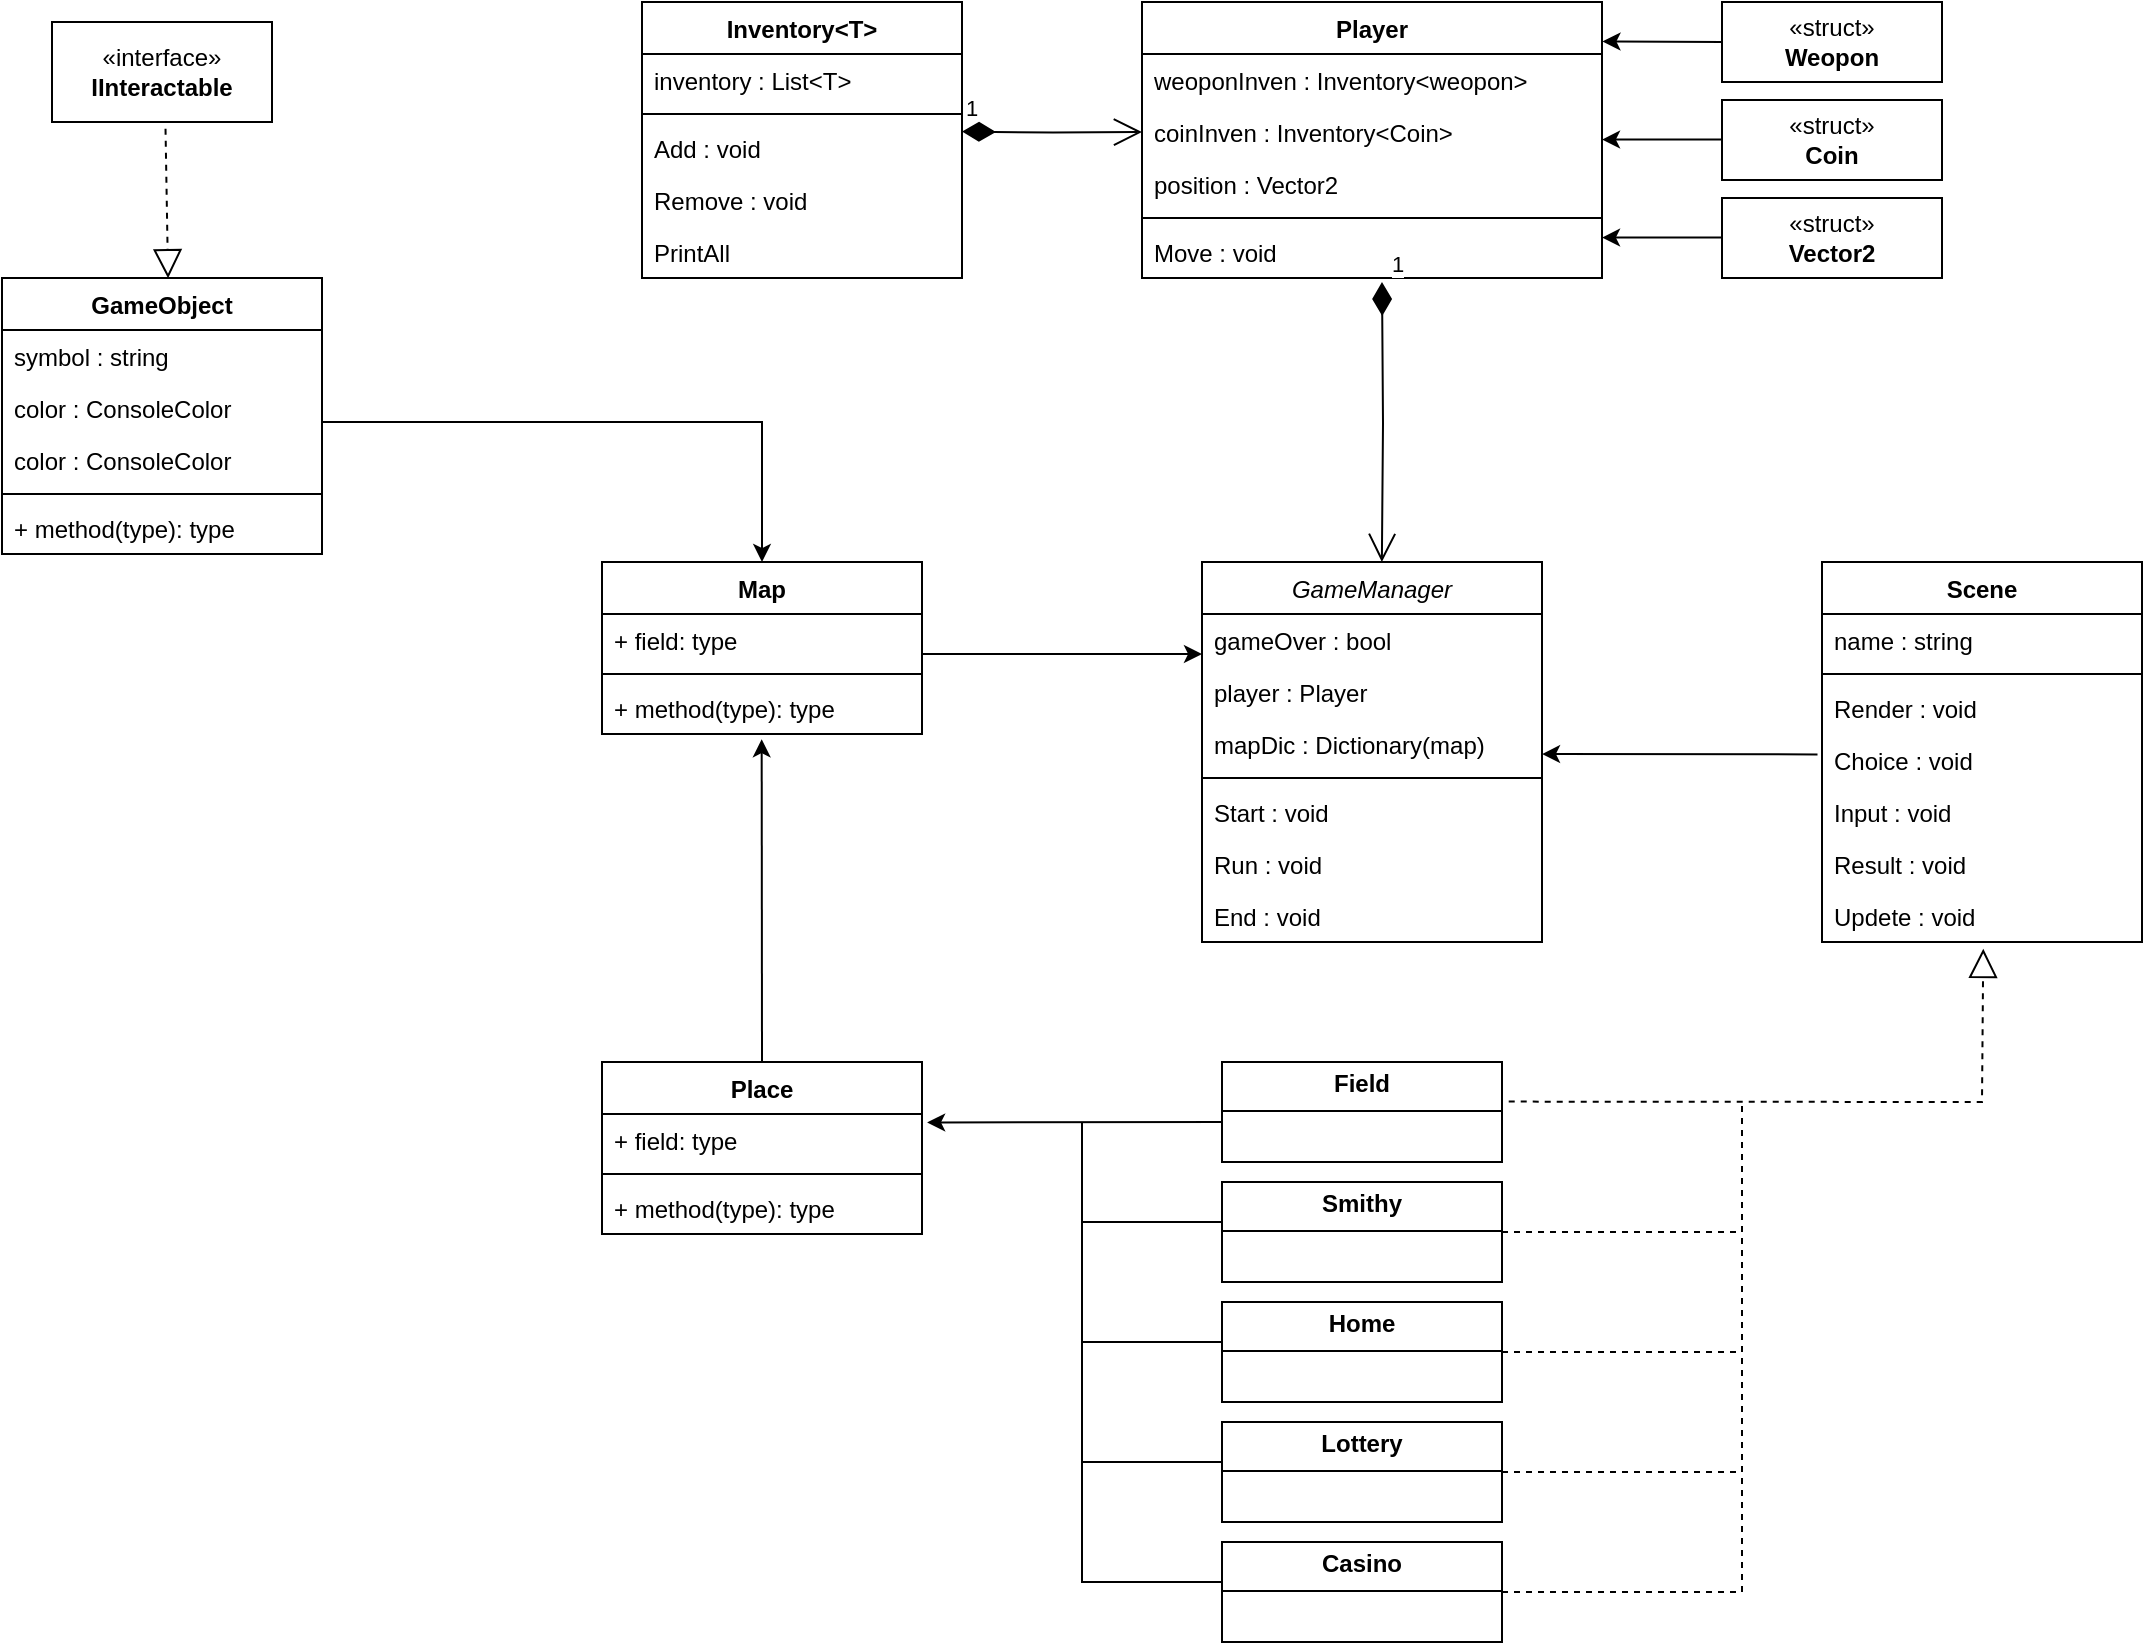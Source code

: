 <mxfile version="26.2.8">
  <diagram id="C5RBs43oDa-KdzZeNtuy" name="Page-1">
    <mxGraphModel dx="1339" dy="729" grid="1" gridSize="10" guides="1" tooltips="1" connect="1" arrows="1" fold="1" page="1" pageScale="1" pageWidth="827" pageHeight="1169" math="0" shadow="0">
      <root>
        <mxCell id="WIyWlLk6GJQsqaUBKTNV-0" />
        <mxCell id="WIyWlLk6GJQsqaUBKTNV-1" parent="WIyWlLk6GJQsqaUBKTNV-0" />
        <mxCell id="zkfFHV4jXpPFQw0GAbJ--0" value="GameManager" style="swimlane;fontStyle=2;align=center;verticalAlign=top;childLayout=stackLayout;horizontal=1;startSize=26;horizontalStack=0;resizeParent=1;resizeLast=0;collapsible=1;marginBottom=0;rounded=0;shadow=0;strokeWidth=1;" parent="WIyWlLk6GJQsqaUBKTNV-1" vertex="1">
          <mxGeometry x="790" y="320" width="170" height="190" as="geometry">
            <mxRectangle x="220" y="120" width="160" height="26" as="alternateBounds" />
          </mxGeometry>
        </mxCell>
        <mxCell id="zkfFHV4jXpPFQw0GAbJ--1" value="gameOver : bool" style="text;align=left;verticalAlign=top;spacingLeft=4;spacingRight=4;overflow=hidden;rotatable=0;points=[[0,0.5],[1,0.5]];portConstraint=eastwest;" parent="zkfFHV4jXpPFQw0GAbJ--0" vertex="1">
          <mxGeometry y="26" width="170" height="26" as="geometry" />
        </mxCell>
        <mxCell id="zkfFHV4jXpPFQw0GAbJ--2" value="player : Player" style="text;align=left;verticalAlign=top;spacingLeft=4;spacingRight=4;overflow=hidden;rotatable=0;points=[[0,0.5],[1,0.5]];portConstraint=eastwest;rounded=0;shadow=0;html=0;" parent="zkfFHV4jXpPFQw0GAbJ--0" vertex="1">
          <mxGeometry y="52" width="170" height="26" as="geometry" />
        </mxCell>
        <mxCell id="zkfFHV4jXpPFQw0GAbJ--3" value="mapDic : Dictionary(map)" style="text;align=left;verticalAlign=top;spacingLeft=4;spacingRight=4;overflow=hidden;rotatable=0;points=[[0,0.5],[1,0.5]];portConstraint=eastwest;rounded=0;shadow=0;html=0;" parent="zkfFHV4jXpPFQw0GAbJ--0" vertex="1">
          <mxGeometry y="78" width="170" height="26" as="geometry" />
        </mxCell>
        <mxCell id="b-PeIB8QpcGDcAk6TS9Y-22" value="" style="endArrow=classic;html=1;rounded=0;entryX=0.509;entryY=1.115;entryDx=0;entryDy=0;entryPerimeter=0;exitX=-0.014;exitY=0.392;exitDx=0;exitDy=0;exitPerimeter=0;" edge="1" parent="zkfFHV4jXpPFQw0GAbJ--0" source="b-PeIB8QpcGDcAk6TS9Y-25">
          <mxGeometry width="50" height="50" relative="1" as="geometry">
            <mxPoint x="474.75" y="-100.0" as="sourcePoint" />
            <mxPoint x="170.0" y="96.03" as="targetPoint" />
          </mxGeometry>
        </mxCell>
        <mxCell id="zkfFHV4jXpPFQw0GAbJ--4" value="" style="line;html=1;strokeWidth=1;align=left;verticalAlign=middle;spacingTop=-1;spacingLeft=3;spacingRight=3;rotatable=0;labelPosition=right;points=[];portConstraint=eastwest;" parent="zkfFHV4jXpPFQw0GAbJ--0" vertex="1">
          <mxGeometry y="104" width="170" height="8" as="geometry" />
        </mxCell>
        <mxCell id="b-PeIB8QpcGDcAk6TS9Y-0" value="Start : void" style="text;align=left;verticalAlign=top;spacingLeft=4;spacingRight=4;overflow=hidden;rotatable=0;points=[[0,0.5],[1,0.5]];portConstraint=eastwest;" vertex="1" parent="zkfFHV4jXpPFQw0GAbJ--0">
          <mxGeometry y="112" width="170" height="26" as="geometry" />
        </mxCell>
        <mxCell id="b-PeIB8QpcGDcAk6TS9Y-1" value="Run : void" style="text;align=left;verticalAlign=top;spacingLeft=4;spacingRight=4;overflow=hidden;rotatable=0;points=[[0,0.5],[1,0.5]];portConstraint=eastwest;" vertex="1" parent="zkfFHV4jXpPFQw0GAbJ--0">
          <mxGeometry y="138" width="170" height="26" as="geometry" />
        </mxCell>
        <mxCell id="zkfFHV4jXpPFQw0GAbJ--5" value="End : void" style="text;align=left;verticalAlign=top;spacingLeft=4;spacingRight=4;overflow=hidden;rotatable=0;points=[[0,0.5],[1,0.5]];portConstraint=eastwest;" parent="zkfFHV4jXpPFQw0GAbJ--0" vertex="1">
          <mxGeometry y="164" width="170" height="26" as="geometry" />
        </mxCell>
        <mxCell id="b-PeIB8QpcGDcAk6TS9Y-2" value="Player" style="swimlane;fontStyle=1;align=center;verticalAlign=top;childLayout=stackLayout;horizontal=1;startSize=26;horizontalStack=0;resizeParent=1;resizeParentMax=0;resizeLast=0;collapsible=1;marginBottom=0;whiteSpace=wrap;html=1;" vertex="1" parent="WIyWlLk6GJQsqaUBKTNV-1">
          <mxGeometry x="760" y="40" width="230" height="138" as="geometry" />
        </mxCell>
        <mxCell id="b-PeIB8QpcGDcAk6TS9Y-3" value="weoponInven : Inventory&amp;lt;weopon&amp;gt;" style="text;strokeColor=none;fillColor=none;align=left;verticalAlign=top;spacingLeft=4;spacingRight=4;overflow=hidden;rotatable=0;points=[[0,0.5],[1,0.5]];portConstraint=eastwest;whiteSpace=wrap;html=1;" vertex="1" parent="b-PeIB8QpcGDcAk6TS9Y-2">
          <mxGeometry y="26" width="230" height="26" as="geometry" />
        </mxCell>
        <mxCell id="b-PeIB8QpcGDcAk6TS9Y-50" value="1" style="endArrow=open;html=1;endSize=12;startArrow=diamondThin;startSize=14;startFill=1;edgeStyle=orthogonalEdgeStyle;align=left;verticalAlign=bottom;rounded=0;entryX=0;entryY=0.5;entryDx=0;entryDy=0;" edge="1" parent="b-PeIB8QpcGDcAk6TS9Y-2" target="b-PeIB8QpcGDcAk6TS9Y-9">
          <mxGeometry x="-1" y="3" relative="1" as="geometry">
            <mxPoint x="-90" y="64.8" as="sourcePoint" />
            <mxPoint x="70" y="64.8" as="targetPoint" />
          </mxGeometry>
        </mxCell>
        <mxCell id="b-PeIB8QpcGDcAk6TS9Y-9" value="coinInven : Inventory&amp;lt;Coin&amp;gt;" style="text;strokeColor=none;fillColor=none;align=left;verticalAlign=top;spacingLeft=4;spacingRight=4;overflow=hidden;rotatable=0;points=[[0,0.5],[1,0.5]];portConstraint=eastwest;whiteSpace=wrap;html=1;" vertex="1" parent="b-PeIB8QpcGDcAk6TS9Y-2">
          <mxGeometry y="52" width="230" height="26" as="geometry" />
        </mxCell>
        <mxCell id="b-PeIB8QpcGDcAk6TS9Y-10" value="position : Vector2" style="text;strokeColor=none;fillColor=none;align=left;verticalAlign=top;spacingLeft=4;spacingRight=4;overflow=hidden;rotatable=0;points=[[0,0.5],[1,0.5]];portConstraint=eastwest;whiteSpace=wrap;html=1;" vertex="1" parent="b-PeIB8QpcGDcAk6TS9Y-2">
          <mxGeometry y="78" width="230" height="26" as="geometry" />
        </mxCell>
        <mxCell id="b-PeIB8QpcGDcAk6TS9Y-4" value="" style="line;strokeWidth=1;fillColor=none;align=left;verticalAlign=middle;spacingTop=-1;spacingLeft=3;spacingRight=3;rotatable=0;labelPosition=right;points=[];portConstraint=eastwest;strokeColor=inherit;" vertex="1" parent="b-PeIB8QpcGDcAk6TS9Y-2">
          <mxGeometry y="104" width="230" height="8" as="geometry" />
        </mxCell>
        <mxCell id="b-PeIB8QpcGDcAk6TS9Y-5" value="Move : void" style="text;strokeColor=none;fillColor=none;align=left;verticalAlign=top;spacingLeft=4;spacingRight=4;overflow=hidden;rotatable=0;points=[[0,0.5],[1,0.5]];portConstraint=eastwest;whiteSpace=wrap;html=1;" vertex="1" parent="b-PeIB8QpcGDcAk6TS9Y-2">
          <mxGeometry y="112" width="230" height="26" as="geometry" />
        </mxCell>
        <mxCell id="b-PeIB8QpcGDcAk6TS9Y-11" value="«struct»&lt;br&gt;&lt;b&gt;Coin&lt;/b&gt;" style="html=1;whiteSpace=wrap;" vertex="1" parent="WIyWlLk6GJQsqaUBKTNV-1">
          <mxGeometry x="1050" y="89" width="110" height="40" as="geometry" />
        </mxCell>
        <mxCell id="b-PeIB8QpcGDcAk6TS9Y-13" value="«interface»&lt;br&gt;&lt;b&gt;IInteractable&lt;/b&gt;" style="html=1;whiteSpace=wrap;" vertex="1" parent="WIyWlLk6GJQsqaUBKTNV-1">
          <mxGeometry x="215" y="50" width="110" height="50" as="geometry" />
        </mxCell>
        <mxCell id="b-PeIB8QpcGDcAk6TS9Y-14" value="Scene" style="swimlane;fontStyle=1;align=center;verticalAlign=top;childLayout=stackLayout;horizontal=1;startSize=26;horizontalStack=0;resizeParent=1;resizeParentMax=0;resizeLast=0;collapsible=1;marginBottom=0;whiteSpace=wrap;html=1;" vertex="1" parent="WIyWlLk6GJQsqaUBKTNV-1">
          <mxGeometry x="1100" y="320" width="160" height="190" as="geometry" />
        </mxCell>
        <mxCell id="b-PeIB8QpcGDcAk6TS9Y-15" value="name : string" style="text;strokeColor=none;fillColor=none;align=left;verticalAlign=top;spacingLeft=4;spacingRight=4;overflow=hidden;rotatable=0;points=[[0,0.5],[1,0.5]];portConstraint=eastwest;whiteSpace=wrap;html=1;" vertex="1" parent="b-PeIB8QpcGDcAk6TS9Y-14">
          <mxGeometry y="26" width="160" height="26" as="geometry" />
        </mxCell>
        <mxCell id="b-PeIB8QpcGDcAk6TS9Y-16" value="" style="line;strokeWidth=1;fillColor=none;align=left;verticalAlign=middle;spacingTop=-1;spacingLeft=3;spacingRight=3;rotatable=0;labelPosition=right;points=[];portConstraint=eastwest;strokeColor=inherit;" vertex="1" parent="b-PeIB8QpcGDcAk6TS9Y-14">
          <mxGeometry y="52" width="160" height="8" as="geometry" />
        </mxCell>
        <mxCell id="b-PeIB8QpcGDcAk6TS9Y-17" value="Render : void" style="text;strokeColor=none;fillColor=none;align=left;verticalAlign=top;spacingLeft=4;spacingRight=4;overflow=hidden;rotatable=0;points=[[0,0.5],[1,0.5]];portConstraint=eastwest;whiteSpace=wrap;html=1;" vertex="1" parent="b-PeIB8QpcGDcAk6TS9Y-14">
          <mxGeometry y="60" width="160" height="26" as="geometry" />
        </mxCell>
        <mxCell id="b-PeIB8QpcGDcAk6TS9Y-25" value="Choice : void" style="text;strokeColor=none;fillColor=none;align=left;verticalAlign=top;spacingLeft=4;spacingRight=4;overflow=hidden;rotatable=0;points=[[0,0.5],[1,0.5]];portConstraint=eastwest;whiteSpace=wrap;html=1;" vertex="1" parent="b-PeIB8QpcGDcAk6TS9Y-14">
          <mxGeometry y="86" width="160" height="26" as="geometry" />
        </mxCell>
        <mxCell id="b-PeIB8QpcGDcAk6TS9Y-26" value="Input : void" style="text;strokeColor=none;fillColor=none;align=left;verticalAlign=top;spacingLeft=4;spacingRight=4;overflow=hidden;rotatable=0;points=[[0,0.5],[1,0.5]];portConstraint=eastwest;whiteSpace=wrap;html=1;" vertex="1" parent="b-PeIB8QpcGDcAk6TS9Y-14">
          <mxGeometry y="112" width="160" height="26" as="geometry" />
        </mxCell>
        <mxCell id="b-PeIB8QpcGDcAk6TS9Y-27" value="Result : void" style="text;strokeColor=none;fillColor=none;align=left;verticalAlign=top;spacingLeft=4;spacingRight=4;overflow=hidden;rotatable=0;points=[[0,0.5],[1,0.5]];portConstraint=eastwest;whiteSpace=wrap;html=1;" vertex="1" parent="b-PeIB8QpcGDcAk6TS9Y-14">
          <mxGeometry y="138" width="160" height="26" as="geometry" />
        </mxCell>
        <mxCell id="b-PeIB8QpcGDcAk6TS9Y-28" value="Updete : void" style="text;strokeColor=none;fillColor=none;align=left;verticalAlign=top;spacingLeft=4;spacingRight=4;overflow=hidden;rotatable=0;points=[[0,0.5],[1,0.5]];portConstraint=eastwest;whiteSpace=wrap;html=1;" vertex="1" parent="b-PeIB8QpcGDcAk6TS9Y-14">
          <mxGeometry y="164" width="160" height="26" as="geometry" />
        </mxCell>
        <mxCell id="b-PeIB8QpcGDcAk6TS9Y-31" value="GameObject" style="swimlane;fontStyle=1;align=center;verticalAlign=top;childLayout=stackLayout;horizontal=1;startSize=26;horizontalStack=0;resizeParent=1;resizeParentMax=0;resizeLast=0;collapsible=1;marginBottom=0;whiteSpace=wrap;html=1;" vertex="1" parent="WIyWlLk6GJQsqaUBKTNV-1">
          <mxGeometry x="190" y="178" width="160" height="138" as="geometry" />
        </mxCell>
        <mxCell id="b-PeIB8QpcGDcAk6TS9Y-32" value="symbol : string" style="text;strokeColor=none;fillColor=none;align=left;verticalAlign=top;spacingLeft=4;spacingRight=4;overflow=hidden;rotatable=0;points=[[0,0.5],[1,0.5]];portConstraint=eastwest;whiteSpace=wrap;html=1;" vertex="1" parent="b-PeIB8QpcGDcAk6TS9Y-31">
          <mxGeometry y="26" width="160" height="26" as="geometry" />
        </mxCell>
        <mxCell id="b-PeIB8QpcGDcAk6TS9Y-47" value="color : ConsoleColor" style="text;strokeColor=none;fillColor=none;align=left;verticalAlign=top;spacingLeft=4;spacingRight=4;overflow=hidden;rotatable=0;points=[[0,0.5],[1,0.5]];portConstraint=eastwest;whiteSpace=wrap;html=1;" vertex="1" parent="b-PeIB8QpcGDcAk6TS9Y-31">
          <mxGeometry y="52" width="160" height="26" as="geometry" />
        </mxCell>
        <mxCell id="b-PeIB8QpcGDcAk6TS9Y-48" value="color : ConsoleColor" style="text;strokeColor=none;fillColor=none;align=left;verticalAlign=top;spacingLeft=4;spacingRight=4;overflow=hidden;rotatable=0;points=[[0,0.5],[1,0.5]];portConstraint=eastwest;whiteSpace=wrap;html=1;" vertex="1" parent="b-PeIB8QpcGDcAk6TS9Y-31">
          <mxGeometry y="78" width="160" height="26" as="geometry" />
        </mxCell>
        <mxCell id="b-PeIB8QpcGDcAk6TS9Y-33" value="" style="line;strokeWidth=1;fillColor=none;align=left;verticalAlign=middle;spacingTop=-1;spacingLeft=3;spacingRight=3;rotatable=0;labelPosition=right;points=[];portConstraint=eastwest;strokeColor=inherit;" vertex="1" parent="b-PeIB8QpcGDcAk6TS9Y-31">
          <mxGeometry y="104" width="160" height="8" as="geometry" />
        </mxCell>
        <mxCell id="b-PeIB8QpcGDcAk6TS9Y-34" value="+ method(type): type" style="text;strokeColor=none;fillColor=none;align=left;verticalAlign=top;spacingLeft=4;spacingRight=4;overflow=hidden;rotatable=0;points=[[0,0.5],[1,0.5]];portConstraint=eastwest;whiteSpace=wrap;html=1;" vertex="1" parent="b-PeIB8QpcGDcAk6TS9Y-31">
          <mxGeometry y="112" width="160" height="26" as="geometry" />
        </mxCell>
        <mxCell id="b-PeIB8QpcGDcAk6TS9Y-35" value="Inventory&amp;lt;T&amp;gt;" style="swimlane;fontStyle=1;align=center;verticalAlign=top;childLayout=stackLayout;horizontal=1;startSize=26;horizontalStack=0;resizeParent=1;resizeParentMax=0;resizeLast=0;collapsible=1;marginBottom=0;whiteSpace=wrap;html=1;" vertex="1" parent="WIyWlLk6GJQsqaUBKTNV-1">
          <mxGeometry x="510" y="40" width="160" height="138" as="geometry" />
        </mxCell>
        <mxCell id="b-PeIB8QpcGDcAk6TS9Y-36" value="inventory : List&amp;lt;T&amp;gt;" style="text;strokeColor=none;fillColor=none;align=left;verticalAlign=top;spacingLeft=4;spacingRight=4;overflow=hidden;rotatable=0;points=[[0,0.5],[1,0.5]];portConstraint=eastwest;whiteSpace=wrap;html=1;" vertex="1" parent="b-PeIB8QpcGDcAk6TS9Y-35">
          <mxGeometry y="26" width="160" height="26" as="geometry" />
        </mxCell>
        <mxCell id="b-PeIB8QpcGDcAk6TS9Y-37" value="" style="line;strokeWidth=1;fillColor=none;align=left;verticalAlign=middle;spacingTop=-1;spacingLeft=3;spacingRight=3;rotatable=0;labelPosition=right;points=[];portConstraint=eastwest;strokeColor=inherit;" vertex="1" parent="b-PeIB8QpcGDcAk6TS9Y-35">
          <mxGeometry y="52" width="160" height="8" as="geometry" />
        </mxCell>
        <mxCell id="b-PeIB8QpcGDcAk6TS9Y-38" value="Add : void" style="text;strokeColor=none;fillColor=none;align=left;verticalAlign=top;spacingLeft=4;spacingRight=4;overflow=hidden;rotatable=0;points=[[0,0.5],[1,0.5]];portConstraint=eastwest;whiteSpace=wrap;html=1;" vertex="1" parent="b-PeIB8QpcGDcAk6TS9Y-35">
          <mxGeometry y="60" width="160" height="26" as="geometry" />
        </mxCell>
        <mxCell id="b-PeIB8QpcGDcAk6TS9Y-39" value="Remove : void" style="text;strokeColor=none;fillColor=none;align=left;verticalAlign=top;spacingLeft=4;spacingRight=4;overflow=hidden;rotatable=0;points=[[0,0.5],[1,0.5]];portConstraint=eastwest;whiteSpace=wrap;html=1;" vertex="1" parent="b-PeIB8QpcGDcAk6TS9Y-35">
          <mxGeometry y="86" width="160" height="26" as="geometry" />
        </mxCell>
        <mxCell id="b-PeIB8QpcGDcAk6TS9Y-40" value="PrintAll" style="text;strokeColor=none;fillColor=none;align=left;verticalAlign=top;spacingLeft=4;spacingRight=4;overflow=hidden;rotatable=0;points=[[0,0.5],[1,0.5]];portConstraint=eastwest;whiteSpace=wrap;html=1;" vertex="1" parent="b-PeIB8QpcGDcAk6TS9Y-35">
          <mxGeometry y="112" width="160" height="26" as="geometry" />
        </mxCell>
        <mxCell id="b-PeIB8QpcGDcAk6TS9Y-42" value="«struct»&lt;br&gt;&lt;b&gt;Weopon&lt;/b&gt;" style="html=1;whiteSpace=wrap;" vertex="1" parent="WIyWlLk6GJQsqaUBKTNV-1">
          <mxGeometry x="1050" y="40" width="110" height="40" as="geometry" />
        </mxCell>
        <mxCell id="b-PeIB8QpcGDcAk6TS9Y-43" value="«struct»&lt;br&gt;&lt;b&gt;Vector2&lt;/b&gt;" style="html=1;whiteSpace=wrap;" vertex="1" parent="WIyWlLk6GJQsqaUBKTNV-1">
          <mxGeometry x="1050" y="138" width="110" height="40" as="geometry" />
        </mxCell>
        <mxCell id="b-PeIB8QpcGDcAk6TS9Y-49" value="" style="endArrow=block;dashed=1;endFill=0;endSize=12;html=1;rounded=0;entryX=0.519;entryY=0.001;entryDx=0;entryDy=0;exitX=0.516;exitY=1.068;exitDx=0;exitDy=0;exitPerimeter=0;entryPerimeter=0;" edge="1" parent="WIyWlLk6GJQsqaUBKTNV-1" source="b-PeIB8QpcGDcAk6TS9Y-13" target="b-PeIB8QpcGDcAk6TS9Y-31">
          <mxGeometry width="160" relative="1" as="geometry">
            <mxPoint x="120" y="345" as="sourcePoint" />
            <mxPoint x="280" y="344.8" as="targetPoint" />
          </mxGeometry>
        </mxCell>
        <mxCell id="b-PeIB8QpcGDcAk6TS9Y-51" value="1" style="endArrow=open;html=1;endSize=12;startArrow=diamondThin;startSize=14;startFill=1;edgeStyle=orthogonalEdgeStyle;align=left;verticalAlign=bottom;rounded=0;entryX=0.529;entryY=0;entryDx=0;entryDy=0;entryPerimeter=0;" edge="1" parent="WIyWlLk6GJQsqaUBKTNV-1" target="zkfFHV4jXpPFQw0GAbJ--0">
          <mxGeometry x="-1" y="3" relative="1" as="geometry">
            <mxPoint x="880" y="180" as="sourcePoint" />
            <mxPoint x="940" y="260.2" as="targetPoint" />
          </mxGeometry>
        </mxCell>
        <mxCell id="b-PeIB8QpcGDcAk6TS9Y-52" value="Map" style="swimlane;fontStyle=1;align=center;verticalAlign=top;childLayout=stackLayout;horizontal=1;startSize=26;horizontalStack=0;resizeParent=1;resizeParentMax=0;resizeLast=0;collapsible=1;marginBottom=0;whiteSpace=wrap;html=1;" vertex="1" parent="WIyWlLk6GJQsqaUBKTNV-1">
          <mxGeometry x="490" y="320" width="160" height="86" as="geometry" />
        </mxCell>
        <mxCell id="b-PeIB8QpcGDcAk6TS9Y-53" value="+ field: type" style="text;strokeColor=none;fillColor=none;align=left;verticalAlign=top;spacingLeft=4;spacingRight=4;overflow=hidden;rotatable=0;points=[[0,0.5],[1,0.5]];portConstraint=eastwest;whiteSpace=wrap;html=1;" vertex="1" parent="b-PeIB8QpcGDcAk6TS9Y-52">
          <mxGeometry y="26" width="160" height="26" as="geometry" />
        </mxCell>
        <mxCell id="b-PeIB8QpcGDcAk6TS9Y-54" value="" style="line;strokeWidth=1;fillColor=none;align=left;verticalAlign=middle;spacingTop=-1;spacingLeft=3;spacingRight=3;rotatable=0;labelPosition=right;points=[];portConstraint=eastwest;strokeColor=inherit;" vertex="1" parent="b-PeIB8QpcGDcAk6TS9Y-52">
          <mxGeometry y="52" width="160" height="8" as="geometry" />
        </mxCell>
        <mxCell id="b-PeIB8QpcGDcAk6TS9Y-55" value="+ method(type): type" style="text;strokeColor=none;fillColor=none;align=left;verticalAlign=top;spacingLeft=4;spacingRight=4;overflow=hidden;rotatable=0;points=[[0,0.5],[1,0.5]];portConstraint=eastwest;whiteSpace=wrap;html=1;" vertex="1" parent="b-PeIB8QpcGDcAk6TS9Y-52">
          <mxGeometry y="60" width="160" height="26" as="geometry" />
        </mxCell>
        <mxCell id="b-PeIB8QpcGDcAk6TS9Y-56" value="" style="endArrow=classic;html=1;rounded=0;entryX=0.5;entryY=0;entryDx=0;entryDy=0;" edge="1" parent="WIyWlLk6GJQsqaUBKTNV-1" target="b-PeIB8QpcGDcAk6TS9Y-52">
          <mxGeometry width="50" height="50" relative="1" as="geometry">
            <mxPoint x="350" y="250" as="sourcePoint" />
            <mxPoint x="560" y="250" as="targetPoint" />
            <Array as="points">
              <mxPoint x="570" y="250" />
            </Array>
          </mxGeometry>
        </mxCell>
        <mxCell id="b-PeIB8QpcGDcAk6TS9Y-57" value="" style="endArrow=classic;html=1;rounded=0;" edge="1" parent="WIyWlLk6GJQsqaUBKTNV-1">
          <mxGeometry width="50" height="50" relative="1" as="geometry">
            <mxPoint x="650" y="366" as="sourcePoint" />
            <mxPoint x="790" y="366" as="targetPoint" />
          </mxGeometry>
        </mxCell>
        <mxCell id="b-PeIB8QpcGDcAk6TS9Y-58" value="" style="endArrow=classic;html=1;rounded=0;exitX=0;exitY=0.5;exitDx=0;exitDy=0;entryX=1.001;entryY=0.143;entryDx=0;entryDy=0;entryPerimeter=0;" edge="1" parent="WIyWlLk6GJQsqaUBKTNV-1" source="b-PeIB8QpcGDcAk6TS9Y-42" target="b-PeIB8QpcGDcAk6TS9Y-2">
          <mxGeometry width="50" height="50" relative="1" as="geometry">
            <mxPoint x="980" y="100" as="sourcePoint" />
            <mxPoint x="1030" y="50" as="targetPoint" />
          </mxGeometry>
        </mxCell>
        <mxCell id="b-PeIB8QpcGDcAk6TS9Y-60" value="" style="endArrow=classic;html=1;rounded=0;exitX=0;exitY=0.5;exitDx=0;exitDy=0;entryX=1.001;entryY=0.143;entryDx=0;entryDy=0;entryPerimeter=0;" edge="1" parent="WIyWlLk6GJQsqaUBKTNV-1">
          <mxGeometry width="50" height="50" relative="1" as="geometry">
            <mxPoint x="1050" y="108.8" as="sourcePoint" />
            <mxPoint x="990" y="108.8" as="targetPoint" />
          </mxGeometry>
        </mxCell>
        <mxCell id="b-PeIB8QpcGDcAk6TS9Y-61" value="" style="endArrow=classic;html=1;rounded=0;exitX=0;exitY=0.5;exitDx=0;exitDy=0;entryX=1.001;entryY=0.143;entryDx=0;entryDy=0;entryPerimeter=0;" edge="1" parent="WIyWlLk6GJQsqaUBKTNV-1">
          <mxGeometry width="50" height="50" relative="1" as="geometry">
            <mxPoint x="1050" y="157.8" as="sourcePoint" />
            <mxPoint x="990" y="157.8" as="targetPoint" />
          </mxGeometry>
        </mxCell>
        <mxCell id="b-PeIB8QpcGDcAk6TS9Y-67" value="&lt;p style=&quot;margin:0px;margin-top:4px;text-align:center;&quot;&gt;&lt;b&gt;Smithy&lt;/b&gt;&lt;/p&gt;&lt;hr size=&quot;1&quot; style=&quot;border-style:solid;&quot;&gt;&lt;div style=&quot;height:2px;&quot;&gt;&lt;/div&gt;" style="verticalAlign=top;align=left;overflow=fill;html=1;whiteSpace=wrap;" vertex="1" parent="WIyWlLk6GJQsqaUBKTNV-1">
          <mxGeometry x="800" y="630" width="140" height="50" as="geometry" />
        </mxCell>
        <mxCell id="b-PeIB8QpcGDcAk6TS9Y-68" value="&lt;p style=&quot;margin:0px;margin-top:4px;text-align:center;&quot;&gt;&lt;b&gt;Field&lt;/b&gt;&lt;/p&gt;&lt;hr size=&quot;1&quot; style=&quot;border-style:solid;&quot;&gt;&lt;div style=&quot;height:2px;&quot;&gt;&lt;/div&gt;" style="verticalAlign=top;align=left;overflow=fill;html=1;whiteSpace=wrap;" vertex="1" parent="WIyWlLk6GJQsqaUBKTNV-1">
          <mxGeometry x="800" y="570" width="140" height="50" as="geometry" />
        </mxCell>
        <mxCell id="b-PeIB8QpcGDcAk6TS9Y-69" value="&lt;p style=&quot;margin:0px;margin-top:4px;text-align:center;&quot;&gt;&lt;b&gt;Home&lt;/b&gt;&lt;/p&gt;&lt;hr size=&quot;1&quot; style=&quot;border-style:solid;&quot;&gt;&lt;div style=&quot;height:2px;&quot;&gt;&lt;/div&gt;" style="verticalAlign=top;align=left;overflow=fill;html=1;whiteSpace=wrap;" vertex="1" parent="WIyWlLk6GJQsqaUBKTNV-1">
          <mxGeometry x="800" y="690" width="140" height="50" as="geometry" />
        </mxCell>
        <mxCell id="b-PeIB8QpcGDcAk6TS9Y-70" value="&lt;p style=&quot;margin:0px;margin-top:4px;text-align:center;&quot;&gt;&lt;b&gt;Lottery&lt;/b&gt;&lt;/p&gt;&lt;hr size=&quot;1&quot; style=&quot;border-style:solid;&quot;&gt;&lt;div style=&quot;height:2px;&quot;&gt;&lt;/div&gt;" style="verticalAlign=top;align=left;overflow=fill;html=1;whiteSpace=wrap;" vertex="1" parent="WIyWlLk6GJQsqaUBKTNV-1">
          <mxGeometry x="800" y="750" width="140" height="50" as="geometry" />
        </mxCell>
        <mxCell id="b-PeIB8QpcGDcAk6TS9Y-71" value="&lt;p style=&quot;margin:0px;margin-top:4px;text-align:center;&quot;&gt;&lt;b&gt;Casino&lt;/b&gt;&lt;/p&gt;&lt;hr size=&quot;1&quot; style=&quot;border-style:solid;&quot;&gt;&lt;div style=&quot;height:2px;&quot;&gt;&lt;/div&gt;" style="verticalAlign=top;align=left;overflow=fill;html=1;whiteSpace=wrap;" vertex="1" parent="WIyWlLk6GJQsqaUBKTNV-1">
          <mxGeometry x="800" y="810" width="140" height="50" as="geometry" />
        </mxCell>
        <mxCell id="b-PeIB8QpcGDcAk6TS9Y-72" value="" style="endArrow=block;dashed=1;endFill=0;endSize=12;html=1;rounded=0;entryX=0.504;entryY=1.131;entryDx=0;entryDy=0;entryPerimeter=0;exitX=1.024;exitY=0.396;exitDx=0;exitDy=0;exitPerimeter=0;" edge="1" parent="WIyWlLk6GJQsqaUBKTNV-1" source="b-PeIB8QpcGDcAk6TS9Y-68" target="b-PeIB8QpcGDcAk6TS9Y-28">
          <mxGeometry width="160" relative="1" as="geometry">
            <mxPoint x="1025" y="580" as="sourcePoint" />
            <mxPoint x="1185" y="580" as="targetPoint" />
            <Array as="points">
              <mxPoint x="1180" y="590" />
            </Array>
          </mxGeometry>
        </mxCell>
        <mxCell id="b-PeIB8QpcGDcAk6TS9Y-73" value="" style="endArrow=none;dashed=1;html=1;rounded=0;exitX=1;exitY=0.5;exitDx=0;exitDy=0;" edge="1" parent="WIyWlLk6GJQsqaUBKTNV-1" source="b-PeIB8QpcGDcAk6TS9Y-67">
          <mxGeometry width="50" height="50" relative="1" as="geometry">
            <mxPoint x="1060" y="680" as="sourcePoint" />
            <mxPoint x="1060" y="590" as="targetPoint" />
            <Array as="points">
              <mxPoint x="1060" y="655" />
            </Array>
          </mxGeometry>
        </mxCell>
        <mxCell id="b-PeIB8QpcGDcAk6TS9Y-74" value="" style="endArrow=none;dashed=1;html=1;rounded=0;exitX=1;exitY=0.5;exitDx=0;exitDy=0;" edge="1" parent="WIyWlLk6GJQsqaUBKTNV-1">
          <mxGeometry width="50" height="50" relative="1" as="geometry">
            <mxPoint x="940" y="715" as="sourcePoint" />
            <mxPoint x="1060" y="650" as="targetPoint" />
            <Array as="points">
              <mxPoint x="1060" y="715" />
            </Array>
          </mxGeometry>
        </mxCell>
        <mxCell id="b-PeIB8QpcGDcAk6TS9Y-75" value="" style="endArrow=none;dashed=1;html=1;rounded=0;exitX=1;exitY=0.5;exitDx=0;exitDy=0;" edge="1" parent="WIyWlLk6GJQsqaUBKTNV-1">
          <mxGeometry width="50" height="50" relative="1" as="geometry">
            <mxPoint x="940" y="775" as="sourcePoint" />
            <mxPoint x="1060" y="710" as="targetPoint" />
            <Array as="points">
              <mxPoint x="1060" y="775" />
            </Array>
          </mxGeometry>
        </mxCell>
        <mxCell id="b-PeIB8QpcGDcAk6TS9Y-76" value="" style="endArrow=none;dashed=1;html=1;rounded=0;exitX=1;exitY=0.5;exitDx=0;exitDy=0;" edge="1" parent="WIyWlLk6GJQsqaUBKTNV-1">
          <mxGeometry width="50" height="50" relative="1" as="geometry">
            <mxPoint x="940" y="835" as="sourcePoint" />
            <mxPoint x="1060" y="770" as="targetPoint" />
            <Array as="points">
              <mxPoint x="1060" y="835" />
            </Array>
          </mxGeometry>
        </mxCell>
        <mxCell id="b-PeIB8QpcGDcAk6TS9Y-83" value="Place" style="swimlane;fontStyle=1;align=center;verticalAlign=top;childLayout=stackLayout;horizontal=1;startSize=26;horizontalStack=0;resizeParent=1;resizeParentMax=0;resizeLast=0;collapsible=1;marginBottom=0;whiteSpace=wrap;html=1;" vertex="1" parent="WIyWlLk6GJQsqaUBKTNV-1">
          <mxGeometry x="490" y="570" width="160" height="86" as="geometry" />
        </mxCell>
        <mxCell id="b-PeIB8QpcGDcAk6TS9Y-84" value="+ field: type" style="text;strokeColor=none;fillColor=none;align=left;verticalAlign=top;spacingLeft=4;spacingRight=4;overflow=hidden;rotatable=0;points=[[0,0.5],[1,0.5]];portConstraint=eastwest;whiteSpace=wrap;html=1;" vertex="1" parent="b-PeIB8QpcGDcAk6TS9Y-83">
          <mxGeometry y="26" width="160" height="26" as="geometry" />
        </mxCell>
        <mxCell id="b-PeIB8QpcGDcAk6TS9Y-85" value="" style="line;strokeWidth=1;fillColor=none;align=left;verticalAlign=middle;spacingTop=-1;spacingLeft=3;spacingRight=3;rotatable=0;labelPosition=right;points=[];portConstraint=eastwest;strokeColor=inherit;" vertex="1" parent="b-PeIB8QpcGDcAk6TS9Y-83">
          <mxGeometry y="52" width="160" height="8" as="geometry" />
        </mxCell>
        <mxCell id="b-PeIB8QpcGDcAk6TS9Y-86" value="+ method(type): type" style="text;strokeColor=none;fillColor=none;align=left;verticalAlign=top;spacingLeft=4;spacingRight=4;overflow=hidden;rotatable=0;points=[[0,0.5],[1,0.5]];portConstraint=eastwest;whiteSpace=wrap;html=1;" vertex="1" parent="b-PeIB8QpcGDcAk6TS9Y-83">
          <mxGeometry y="60" width="160" height="26" as="geometry" />
        </mxCell>
        <mxCell id="b-PeIB8QpcGDcAk6TS9Y-87" value="" style="endArrow=classic;html=1;rounded=0;exitX=0.5;exitY=0;exitDx=0;exitDy=0;entryX=0.499;entryY=1.1;entryDx=0;entryDy=0;entryPerimeter=0;" edge="1" parent="WIyWlLk6GJQsqaUBKTNV-1" source="b-PeIB8QpcGDcAk6TS9Y-83" target="b-PeIB8QpcGDcAk6TS9Y-55">
          <mxGeometry width="50" height="50" relative="1" as="geometry">
            <mxPoint x="610" y="530" as="sourcePoint" />
            <mxPoint x="570" y="410" as="targetPoint" />
          </mxGeometry>
        </mxCell>
        <mxCell id="b-PeIB8QpcGDcAk6TS9Y-88" value="" style="endArrow=classic;html=1;rounded=0;exitX=0;exitY=0.6;exitDx=0;exitDy=0;exitPerimeter=0;entryX=1.016;entryY=0.162;entryDx=0;entryDy=0;entryPerimeter=0;" edge="1" parent="WIyWlLk6GJQsqaUBKTNV-1" source="b-PeIB8QpcGDcAk6TS9Y-68" target="b-PeIB8QpcGDcAk6TS9Y-84">
          <mxGeometry width="50" height="50" relative="1" as="geometry">
            <mxPoint x="710" y="638" as="sourcePoint" />
            <mxPoint x="760" y="588" as="targetPoint" />
          </mxGeometry>
        </mxCell>
        <mxCell id="b-PeIB8QpcGDcAk6TS9Y-89" value="" style="endArrow=none;html=1;rounded=0;exitX=0;exitY=0.4;exitDx=0;exitDy=0;exitPerimeter=0;" edge="1" parent="WIyWlLk6GJQsqaUBKTNV-1" source="b-PeIB8QpcGDcAk6TS9Y-67">
          <mxGeometry width="50" height="50" relative="1" as="geometry">
            <mxPoint x="797" y="650" as="sourcePoint" />
            <mxPoint x="730" y="600" as="targetPoint" />
            <Array as="points">
              <mxPoint x="730" y="650" />
            </Array>
          </mxGeometry>
        </mxCell>
        <mxCell id="b-PeIB8QpcGDcAk6TS9Y-90" value="" style="endArrow=none;html=1;rounded=0;" edge="1" parent="WIyWlLk6GJQsqaUBKTNV-1">
          <mxGeometry width="50" height="50" relative="1" as="geometry">
            <mxPoint x="800" y="710" as="sourcePoint" />
            <mxPoint x="730" y="650" as="targetPoint" />
            <Array as="points">
              <mxPoint x="730" y="710" />
            </Array>
          </mxGeometry>
        </mxCell>
        <mxCell id="b-PeIB8QpcGDcAk6TS9Y-92" value="" style="endArrow=none;html=1;rounded=0;" edge="1" parent="WIyWlLk6GJQsqaUBKTNV-1">
          <mxGeometry width="50" height="50" relative="1" as="geometry">
            <mxPoint x="800" y="770" as="sourcePoint" />
            <mxPoint x="730" y="710" as="targetPoint" />
            <Array as="points">
              <mxPoint x="730" y="770" />
            </Array>
          </mxGeometry>
        </mxCell>
        <mxCell id="b-PeIB8QpcGDcAk6TS9Y-93" value="" style="endArrow=none;html=1;rounded=0;" edge="1" parent="WIyWlLk6GJQsqaUBKTNV-1">
          <mxGeometry width="50" height="50" relative="1" as="geometry">
            <mxPoint x="800" y="830" as="sourcePoint" />
            <mxPoint x="730" y="770" as="targetPoint" />
            <Array as="points">
              <mxPoint x="730" y="830" />
            </Array>
          </mxGeometry>
        </mxCell>
      </root>
    </mxGraphModel>
  </diagram>
</mxfile>
